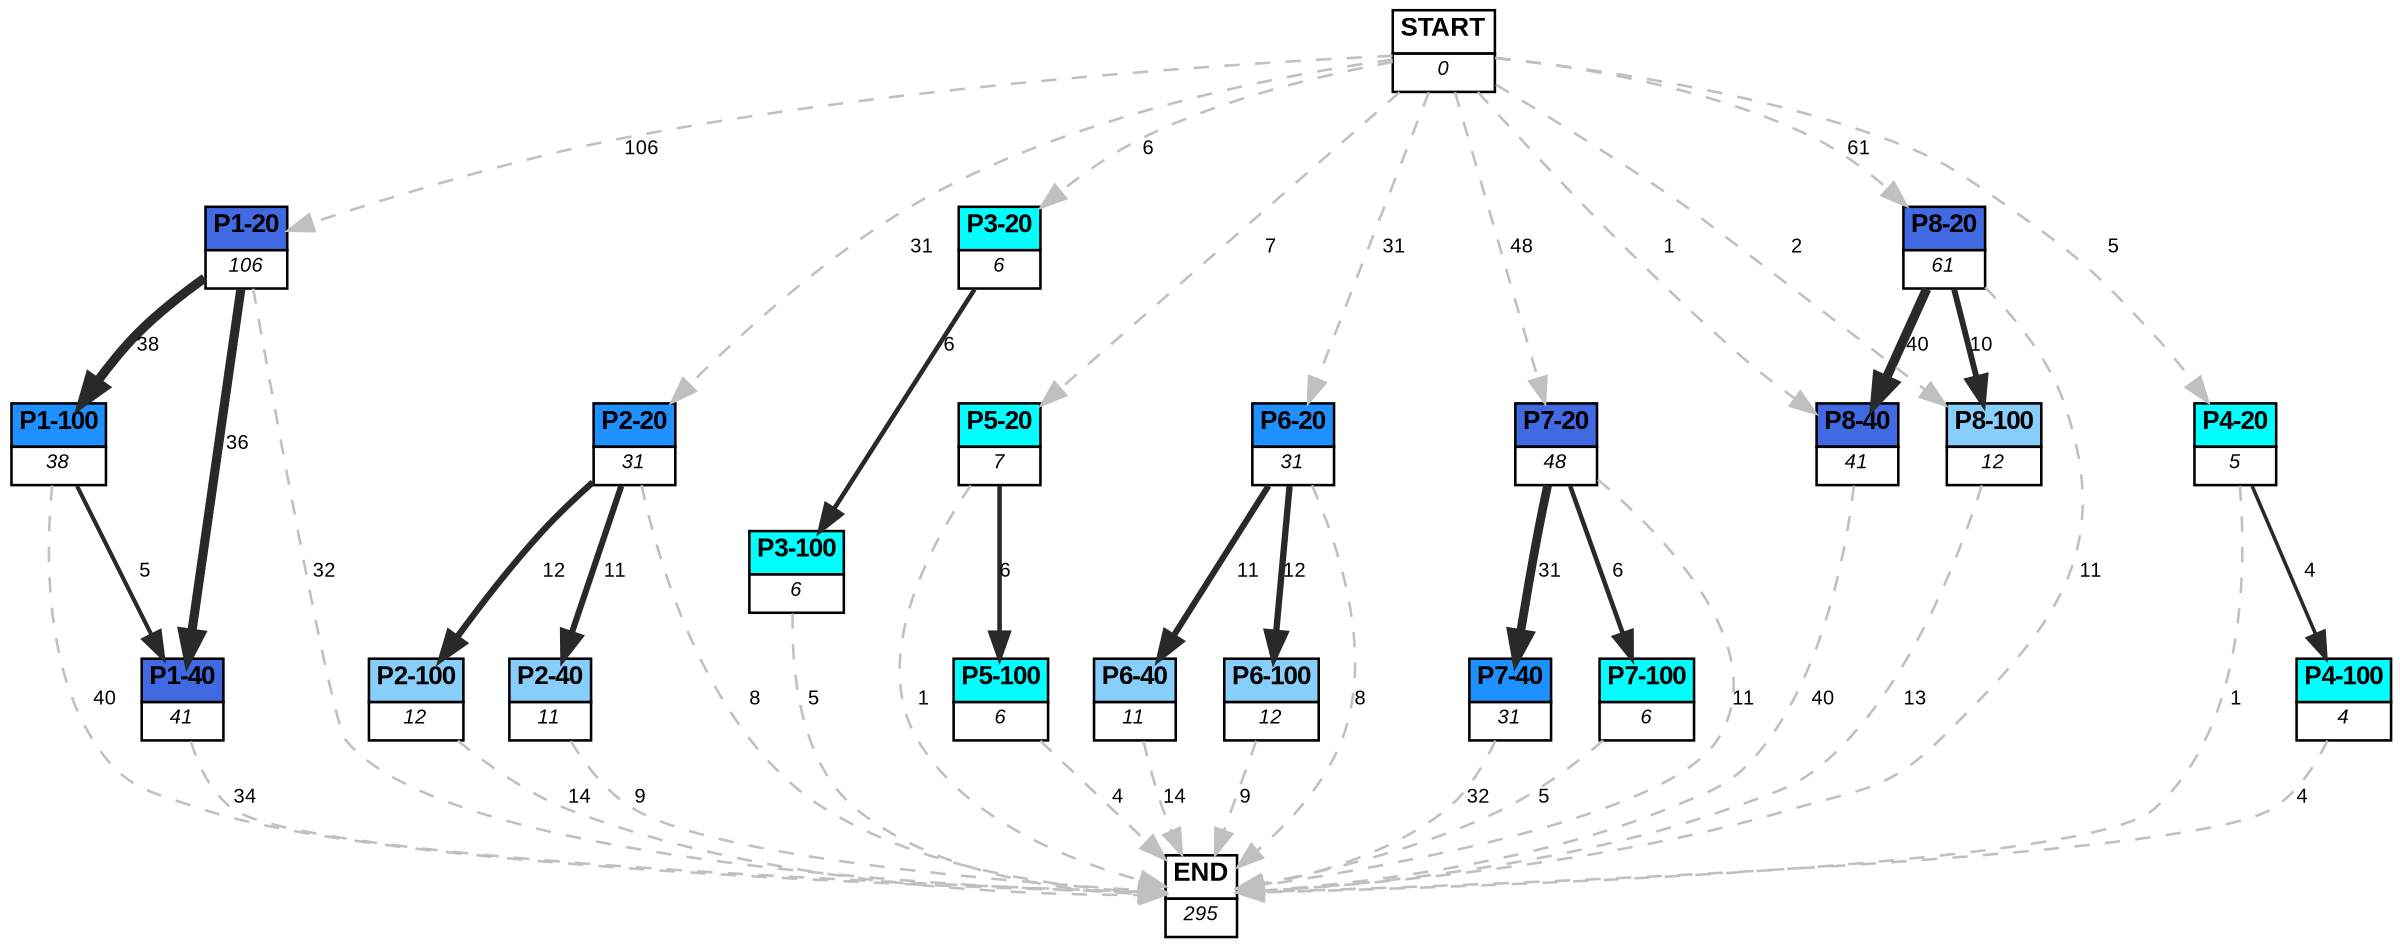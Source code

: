 digraph graphname {
	dpi = 150
	size="16,11!";
	margin = 0;
"P1-20" [shape=plain, label=<<table border="0" cellborder="1" cellspacing="0"><tr><td bgcolor="royalblue"><FONT face="Arial" POINT-SIZE="10"><b>P1-20</b></FONT></td></tr><tr><td bgcolor="white"><FONT face="Arial" POINT-SIZE="8"><i>106</i></FONT></td></tr></table>>]
"P1-100" [shape=plain, label=<<table border="0" cellborder="1" cellspacing="0"><tr><td bgcolor="dodgerblue"><FONT face="Arial" POINT-SIZE="10"><b>P1-100</b></FONT></td></tr><tr><td bgcolor="white"><FONT face="Arial" POINT-SIZE="8"><i>38</i></FONT></td></tr></table>>]
"P1-40" [shape=plain, label=<<table border="0" cellborder="1" cellspacing="0"><tr><td bgcolor="royalblue"><FONT face="Arial" POINT-SIZE="10"><b>P1-40</b></FONT></td></tr><tr><td bgcolor="white"><FONT face="Arial" POINT-SIZE="8"><i>41</i></FONT></td></tr></table>>]
"P2-20" [shape=plain, label=<<table border="0" cellborder="1" cellspacing="0"><tr><td bgcolor="dodgerblue"><FONT face="Arial" POINT-SIZE="10"><b>P2-20</b></FONT></td></tr><tr><td bgcolor="white"><FONT face="Arial" POINT-SIZE="8"><i>31</i></FONT></td></tr></table>>]
"P2-100" [shape=plain, label=<<table border="0" cellborder="1" cellspacing="0"><tr><td bgcolor="lightskyblue"><FONT face="Arial" POINT-SIZE="10"><b>P2-100</b></FONT></td></tr><tr><td bgcolor="white"><FONT face="Arial" POINT-SIZE="8"><i>12</i></FONT></td></tr></table>>]
"P2-40" [shape=plain, label=<<table border="0" cellborder="1" cellspacing="0"><tr><td bgcolor="lightskyblue"><FONT face="Arial" POINT-SIZE="10"><b>P2-40</b></FONT></td></tr><tr><td bgcolor="white"><FONT face="Arial" POINT-SIZE="8"><i>11</i></FONT></td></tr></table>>]
"P3-20" [shape=plain, label=<<table border="0" cellborder="1" cellspacing="0"><tr><td bgcolor="aqua"><FONT face="Arial" POINT-SIZE="10"><b>P3-20</b></FONT></td></tr><tr><td bgcolor="white"><FONT face="Arial" POINT-SIZE="8"><i>6</i></FONT></td></tr></table>>]
"P3-100" [shape=plain, label=<<table border="0" cellborder="1" cellspacing="0"><tr><td bgcolor="aqua"><FONT face="Arial" POINT-SIZE="10"><b>P3-100</b></FONT></td></tr><tr><td bgcolor="white"><FONT face="Arial" POINT-SIZE="8"><i>6</i></FONT></td></tr></table>>]
"P5-20" [shape=plain, label=<<table border="0" cellborder="1" cellspacing="0"><tr><td bgcolor="aqua"><FONT face="Arial" POINT-SIZE="10"><b>P5-20</b></FONT></td></tr><tr><td bgcolor="white"><FONT face="Arial" POINT-SIZE="8"><i>7</i></FONT></td></tr></table>>]
"P5-100" [shape=plain, label=<<table border="0" cellborder="1" cellspacing="0"><tr><td bgcolor="aqua"><FONT face="Arial" POINT-SIZE="10"><b>P5-100</b></FONT></td></tr><tr><td bgcolor="white"><FONT face="Arial" POINT-SIZE="8"><i>6</i></FONT></td></tr></table>>]
"P6-20" [shape=plain, label=<<table border="0" cellborder="1" cellspacing="0"><tr><td bgcolor="dodgerblue"><FONT face="Arial" POINT-SIZE="10"><b>P6-20</b></FONT></td></tr><tr><td bgcolor="white"><FONT face="Arial" POINT-SIZE="8"><i>31</i></FONT></td></tr></table>>]
"P6-40" [shape=plain, label=<<table border="0" cellborder="1" cellspacing="0"><tr><td bgcolor="lightskyblue"><FONT face="Arial" POINT-SIZE="10"><b>P6-40</b></FONT></td></tr><tr><td bgcolor="white"><FONT face="Arial" POINT-SIZE="8"><i>11</i></FONT></td></tr></table>>]
"P6-100" [shape=plain, label=<<table border="0" cellborder="1" cellspacing="0"><tr><td bgcolor="lightskyblue"><FONT face="Arial" POINT-SIZE="10"><b>P6-100</b></FONT></td></tr><tr><td bgcolor="white"><FONT face="Arial" POINT-SIZE="8"><i>12</i></FONT></td></tr></table>>]
"P7-20" [shape=plain, label=<<table border="0" cellborder="1" cellspacing="0"><tr><td bgcolor="royalblue"><FONT face="Arial" POINT-SIZE="10"><b>P7-20</b></FONT></td></tr><tr><td bgcolor="white"><FONT face="Arial" POINT-SIZE="8"><i>48</i></FONT></td></tr></table>>]
"P8-20" [shape=plain, label=<<table border="0" cellborder="1" cellspacing="0"><tr><td bgcolor="royalblue"><FONT face="Arial" POINT-SIZE="10"><b>P8-20</b></FONT></td></tr><tr><td bgcolor="white"><FONT face="Arial" POINT-SIZE="8"><i>61</i></FONT></td></tr></table>>]
"P8-40" [shape=plain, label=<<table border="0" cellborder="1" cellspacing="0"><tr><td bgcolor="royalblue"><FONT face="Arial" POINT-SIZE="10"><b>P8-40</b></FONT></td></tr><tr><td bgcolor="white"><FONT face="Arial" POINT-SIZE="8"><i>41</i></FONT></td></tr></table>>]
"P7-40" [shape=plain, label=<<table border="0" cellborder="1" cellspacing="0"><tr><td bgcolor="dodgerblue"><FONT face="Arial" POINT-SIZE="10"><b>P7-40</b></FONT></td></tr><tr><td bgcolor="white"><FONT face="Arial" POINT-SIZE="8"><i>31</i></FONT></td></tr></table>>]
"P7-100" [shape=plain, label=<<table border="0" cellborder="1" cellspacing="0"><tr><td bgcolor="aqua"><FONT face="Arial" POINT-SIZE="10"><b>P7-100</b></FONT></td></tr><tr><td bgcolor="white"><FONT face="Arial" POINT-SIZE="8"><i>6</i></FONT></td></tr></table>>]
"P4-20" [shape=plain, label=<<table border="0" cellborder="1" cellspacing="0"><tr><td bgcolor="aqua"><FONT face="Arial" POINT-SIZE="10"><b>P4-20</b></FONT></td></tr><tr><td bgcolor="white"><FONT face="Arial" POINT-SIZE="8"><i>5</i></FONT></td></tr></table>>]
"P4-100" [shape=plain, label=<<table border="0" cellborder="1" cellspacing="0"><tr><td bgcolor="aqua"><FONT face="Arial" POINT-SIZE="10"><b>P4-100</b></FONT></td></tr><tr><td bgcolor="white"><FONT face="Arial" POINT-SIZE="8"><i>4</i></FONT></td></tr></table>>]
"P8-100" [shape=plain, label=<<table border="0" cellborder="1" cellspacing="0"><tr><td bgcolor="lightskyblue"><FONT face="Arial" POINT-SIZE="10"><b>P8-100</b></FONT></td></tr><tr><td bgcolor="white"><FONT face="Arial" POINT-SIZE="8"><i>12</i></FONT></td></tr></table>>]
"START" [shape=plain, label=<<table border="0" cellborder="1" cellspacing="0"><tr><td bgcolor="white"><FONT face="Arial" POINT-SIZE="10"><b>START</b></FONT></td></tr><tr><td bgcolor="white"><FONT face="Arial" POINT-SIZE="8"><i>0</i></FONT></td></tr></table>>]
"END" [shape=plain, label=<<table border="0" cellborder="1" cellspacing="0"><tr><td bgcolor="white"><FONT face="Arial" POINT-SIZE="10"><b>END</b></FONT></td></tr><tr><td bgcolor="white"><FONT face="Arial" POINT-SIZE="8"><i>295</i></FONT></td></tr></table>>]
"P1-20" -> "P1-100" [ color=grey16 penwidth = "3.6375861597263857"label ="38" labelfloat=false fontname="Arial" fontsize=8]
"P1-20" -> "P1-40" [ color=grey16 penwidth = "3.58351893845611"label ="36" labelfloat=false fontname="Arial" fontsize=8]
"P1-20" -> "END" [ style = dashed color=grey label ="32" labelfloat=false fontname="Arial" fontsize=8]
"P1-100" -> "P1-40" [ color=grey16 penwidth = "1.6094379124341003"label ="5" labelfloat=false fontname="Arial" fontsize=8]
"P1-100" -> "END" [ style = dashed color=grey label ="40" labelfloat=false fontname="Arial" fontsize=8]
"P1-40" -> "END" [ style = dashed color=grey label ="34" labelfloat=false fontname="Arial" fontsize=8]
"P2-20" -> "P2-100" [ color=grey16 penwidth = "2.4849066497880004"label ="12" labelfloat=false fontname="Arial" fontsize=8]
"P2-20" -> "P2-40" [ color=grey16 penwidth = "2.3978952727983707"label ="11" labelfloat=false fontname="Arial" fontsize=8]
"P2-20" -> "END" [ style = dashed color=grey label ="8" labelfloat=false fontname="Arial" fontsize=8]
"P2-100" -> "END" [ style = dashed color=grey label ="14" labelfloat=false fontname="Arial" fontsize=8]
"P2-40" -> "END" [ style = dashed color=grey label ="9" labelfloat=false fontname="Arial" fontsize=8]
"P3-20" -> "P3-100" [ color=grey16 penwidth = "1.791759469228055"label ="6" labelfloat=false fontname="Arial" fontsize=8]
"P3-100" -> "END" [ style = dashed color=grey label ="5" labelfloat=false fontname="Arial" fontsize=8]
"P5-20" -> "P5-100" [ color=grey16 penwidth = "1.791759469228055"label ="6" labelfloat=false fontname="Arial" fontsize=8]
"P5-20" -> "END" [ style = dashed color=grey label ="1" labelfloat=false fontname="Arial" fontsize=8]
"P5-100" -> "END" [ style = dashed color=grey label ="4" labelfloat=false fontname="Arial" fontsize=8]
"P6-20" -> "P6-40" [ color=grey16 penwidth = "2.3978952727983707"label ="11" labelfloat=false fontname="Arial" fontsize=8]
"P6-20" -> "P6-100" [ color=grey16 penwidth = "2.4849066497880004"label ="12" labelfloat=false fontname="Arial" fontsize=8]
"P6-20" -> "END" [ style = dashed color=grey label ="8" labelfloat=false fontname="Arial" fontsize=8]
"P6-40" -> "END" [ style = dashed color=grey label ="14" labelfloat=false fontname="Arial" fontsize=8]
"P6-100" -> "END" [ style = dashed color=grey label ="9" labelfloat=false fontname="Arial" fontsize=8]
"P7-20" -> "P7-40" [ color=grey16 penwidth = "3.4339872044851463"label ="31" labelfloat=false fontname="Arial" fontsize=8]
"P7-20" -> "P7-100" [ color=grey16 penwidth = "1.791759469228055"label ="6" labelfloat=false fontname="Arial" fontsize=8]
"P7-20" -> "END" [ style = dashed color=grey label ="11" labelfloat=false fontname="Arial" fontsize=8]
"P8-20" -> "P8-40" [ color=grey16 penwidth = "3.6888794541139363"label ="40" labelfloat=false fontname="Arial" fontsize=8]
"P8-20" -> "P8-100" [ color=grey16 penwidth = "2.302585092994046"label ="10" labelfloat=false fontname="Arial" fontsize=8]
"P8-20" -> "END" [ style = dashed color=grey label ="11" labelfloat=false fontname="Arial" fontsize=8]
"P8-40" -> "END" [ style = dashed color=grey label ="40" labelfloat=false fontname="Arial" fontsize=8]
"P7-40" -> "END" [ style = dashed color=grey label ="32" labelfloat=false fontname="Arial" fontsize=8]
"P7-100" -> "END" [ style = dashed color=grey label ="5" labelfloat=false fontname="Arial" fontsize=8]
"P4-20" -> "P4-100" [ color=grey16 penwidth = "1.3862943611198906"label ="4" labelfloat=false fontname="Arial" fontsize=8]
"P4-20" -> "END" [ style = dashed color=grey label ="1" labelfloat=false fontname="Arial" fontsize=8]
"P4-100" -> "END" [ style = dashed color=grey label ="4" labelfloat=false fontname="Arial" fontsize=8]
"P8-100" -> "END" [ style = dashed color=grey label ="13" labelfloat=false fontname="Arial" fontsize=8]
"START" -> "P1-20" [ style = dashed color=grey label ="106" labelfloat=false fontname="Arial" fontsize=8]
"START" -> "P2-20" [ style = dashed color=grey label ="31" labelfloat=false fontname="Arial" fontsize=8]
"START" -> "P3-20" [ style = dashed color=grey label ="6" labelfloat=false fontname="Arial" fontsize=8]
"START" -> "P5-20" [ style = dashed color=grey label ="7" labelfloat=false fontname="Arial" fontsize=8]
"START" -> "P6-20" [ style = dashed color=grey label ="31" labelfloat=false fontname="Arial" fontsize=8]
"START" -> "P7-20" [ style = dashed color=grey label ="48" labelfloat=false fontname="Arial" fontsize=8]
"START" -> "P8-20" [ style = dashed color=grey label ="61" labelfloat=false fontname="Arial" fontsize=8]
"START" -> "P8-40" [ style = dashed color=grey label ="1" labelfloat=false fontname="Arial" fontsize=8]
"START" -> "P4-20" [ style = dashed color=grey label ="5" labelfloat=false fontname="Arial" fontsize=8]
"START" -> "P8-100" [ style = dashed color=grey label ="2" labelfloat=false fontname="Arial" fontsize=8]
}
